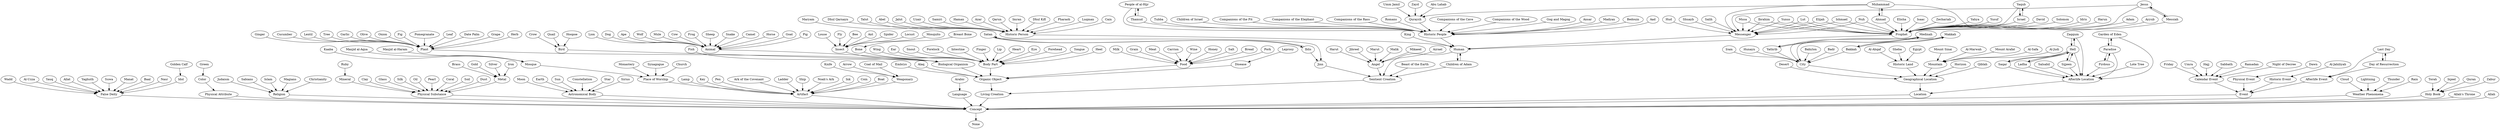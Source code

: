 digraph G {
	node0 -> node1;
	node1 -> node285;
	node2 -> node61;
	node3 -> node10;
	node4 -> node1;
	node5 -> node6;
	node6 -> node1;
	node7 -> node1;
	node8 -> node50;
	node9 -> node64;
	node10 -> node1;
	node11 -> node6;
	node12 -> node1;
	node13 -> node61;
	node14 -> node30;
	node15 -> node50;
	node16 -> node1;
	node17 -> node1;
	node18 -> node30;
	node19 -> node42;
	node20 -> node35;
	node21 -> node17;
	node22 -> node61;
	node23 -> node61;
	node24 -> node52;
	node25 -> node30;
	node26 -> node61;
	node27 -> node35;
	node28 -> node52;
	node29 -> node61;
	node30 -> node42;
	node31 -> node30;
	node32 -> node36;
	node33 -> node61;
	node34 -> node36;
	node35 -> node1;
	node36 -> node16;
	node37 -> node0;
	node38 -> node50;
	node39 -> node1;
	node40 -> node64;
	node41 -> node61;
	node42 -> node16;
	node43 -> node61;
	node44 -> node35;
	node45 -> node61;
	node46 -> node40;
	node47 -> node52;
	node48 -> node61;
	node49 -> node50;
	node50 -> node36;
	node51 -> node36;
	node52 -> node17;
	node53 -> node42;
	node54 -> node32;
	node55 -> node61;
	node56 -> node42;
	node57 -> node35;
	node58 -> node61;
	node59 -> node61;
	node60 -> node61;
	node61 -> node30;
	node62 -> node1;
	node63 -> node61;
	node64 -> node1;
	node65 -> node12;
	node66 -> node21;
	node67 -> node21;
	node68 -> node14;
	node69 -> node14;
	node69 -> node31;
	node70 -> node38;
	node71 -> node14;
	node71 -> node31;
	node72 -> node38;
	node73 -> node0;
	node74 -> node8;
	node75 -> node18;
	node76 -> node5;
	node77 -> node18;
	node78 -> node24;
	node79 -> node40;
	node80 -> node34;
	node81 -> node52;
	node82 -> node39;
	node83 -> node56;
	node84 -> node8;
	node85 -> node18;
	node86 -> node27;
	node87 -> node46;
	node88 -> node14;
	node89 -> node21;
	node90 -> node18;
	node91 -> node4;
	node92 -> node18;
	node93 -> node14;
	node94 -> node64;
	node95 -> node44;
	node96 -> node38;
	node97 -> node14;
	node98 -> node18;
	node99 -> node49;
	node100 -> node8;
	node101 -> node28;
	node102 -> node53;
	node103 -> node47;
	node104 -> node49;
	node105 -> node36;
	node106 -> node15;
	node107 -> node5;
	node108 -> node64;
	node109 -> node27;
	node110 -> node8;
	node111 -> node9;
	node112 -> node38;
	node113 -> node8;
	node114 -> node7;
	node115 -> node4;
	node116 -> node8;
	node117 -> node18;
	node118 -> node34;
	node119 -> node6;
	node120 -> node38;
	node121 -> node7;
	node122 -> node32;
	node123 -> node14;
	node123 -> node31;
	node124 -> node8;
	node125 -> node21;
	node126 -> node50;
	node127 -> node32;
	node128 -> node46;
	node129 -> node11;
	node130 -> node21;
	node131 -> node18;
	node132 -> node0;
	node133 -> node8;
	node134 -> node7;
	node135 -> node14;
	node135 -> node31;
	node136 -> node39;
	node137 -> node0;
	node138 -> node64;
	node139 -> node21;
	node140 -> node0;
	node141 -> node47;
	node142 -> node6;
	node143 -> node18;
	node144 -> node24;
	node145 -> node21;
	node146 -> node21;
	node147 -> node24;
	node148 -> node14;
	node149 -> node40;
	node150 -> node27;
	node151 -> node28;
	node152 -> node32;
	node153 -> node3;
	node154 -> node14;
	node154 -> node31;
	node155 -> node47;
	node156 -> node9;
	node157 -> node47;
	node158 -> node18;
	node159 -> node18;
	node160 -> node15;
	node161 -> node5;
	node162 -> node57;
	node163 -> node4;
	node164 -> node7;
	node165 -> node24;
	node166 -> node56;
	node167 -> node0;
	node168 -> node14;
	node168 -> node31;
	node168 -> node29;
	node169 -> node27;
	node170 -> node8;
	node171 -> node14;
	node172 -> node14;
	node173 -> node6;
	node174 -> node34;
	node175 -> node24;
	node176 -> node64;
	node177 -> node27;
	node178 -> node8;
	node179 -> node32;
	node180 -> node34;
	node181 -> node21;
	node182 -> node64;
	node183 -> node49;
	node184 -> node40;
	node185 -> node24;
	node186 -> node32;
	node187 -> node47;
	node188 -> node31;
	node189 -> node39;
	node190 -> node38;
	node191 -> node14;
	node192 -> node14;
	node192 -> node31;
	node193 -> node38;
	node194 -> node18;
	node195 -> node18;
	node196 -> node24;
	node197 -> node8;
	node198 -> node4;
	node199 -> node14;
	node200 -> node0;
	node201 -> node31;
	node202 -> node6;
	node203 -> node64;
	node204 -> node42;
	node205 -> node4;
	node206 -> node34;
	node207 -> node32;
	node208 -> node9;
	node209 -> node36;
	node210 -> node56;
	node211 -> node1;
	node212 -> node8;
	node213 -> node32;
	node214 -> node31;
	node215 -> node29;
	node216 -> node28;
	node217 -> node32;
	node218 -> node64;
	node219 -> node62;
	node220 -> node56;
	node221 -> node0;
	node222 -> node34;
	node223 -> node46;
	node224 -> node56;
	node225 -> node15;
	node226 -> node15;
	node227 -> node32;
	node228 -> node15;
	node229 -> node7;
	node230 -> node7;
	node231 -> node18;
	node232 -> node6;
	node233 -> node62;
	node234 -> node6;
	node235 -> node62;
	node236 -> node14;
	node236 -> node31;
	node237 -> node37;
	node238 -> node38;
	node239 -> node6;
	node240 -> node14;
	node241 -> node52;
	node242 -> node20;
	node243 -> node54;
	node244 -> node53;
	node245 -> node18;
	node246 -> node56;
	node247 -> node1;
	node248 -> node64;
	node249 -> node52;
	node250 -> node0;
	node251 -> node15;
	node252 -> node14;
	node253 -> node38;
	node254 -> node34;
	node255 -> node38;
	node256 -> node32;
	node257 -> node51;
	node258 -> node14;
	node259 -> node38;
	node260 -> node15;
	node261 -> node64;
	node262 -> node0;
	node263 -> node31;
	node263 -> node14;
	node264 -> node14;
	node265 -> node32;
	node266 -> node14;
	node267 -> node39;
	node268 -> node20;
	node269 -> node38;
	node270 -> node29;
	node271 -> node64;
	node272 -> node62;
	node273 -> node6;
	node274 -> node14;
	node275 -> node32;
	node276 -> node34;
	node277 -> node5;
	node278 -> node21;
	node279 -> node8;
	node280 -> node34;
	node281 -> node29;
	node282 -> node38;
	node283 -> node27;
	node284 -> node24;
	node66 -> node145;
	node67 -> node145;
	node78 -> node175;
	node89 -> node145;
	node102 -> node244;
	node123 -> node191;
	node19 -> node30;
	node130 -> node181;
	node22 -> node26;
	node26 -> node22;
	node139 -> node181;
	node145 -> node67;
	node145 -> node146;
	node145 -> node89;
	node145 -> node66;
	node146 -> node145;
	node30 -> node19;
	node148 -> node264;
	node165 -> node185;
	node168 -> node199;
	node175 -> node78;
	node181 -> node139;
	node181 -> node130;
	node185 -> node165;
	node191 -> node123;
	node199 -> node168;
	node242 -> node268;
	node244 -> node102;
	node264 -> node148;
	node268 -> node242;
	node0 [ label = "False Deity" ] ;
	node1 [ label = "Concept" ] ;
	node2 [ label = "Companions of the Rass" ] ;
	node3 [ label = "Color" ] ;
	node4 [ label = "Religion" ] ;
	node5 [ label = "Metal" ] ;
	node6 [ label = "Physical Substance" ] ;
	node7 [ label = "Astronomical Body" ] ;
	node8 [ label = "Animal" ] ;
	node9 [ label = "Weaponary" ] ;
	node10 [ label = "Physical Attribute" ] ;
	node11 [ label = "Mineral" ] ;
	node12 [ label = "Language" ] ;
	node13 [ label = "Romans" ] ;
	node14 [ label = "Prophet" ] ;
	node15 [ label = "Insect" ] ;
	node16 [ label = "Living Creation" ] ;
	node17 [ label = "Location" ] ;
	node18 [ label = "Historic Person" ] ;
	node19 [ label = "Children of Adam" ] ;
	node20 [ label = "Afterlife Event" ] ;
	node21 [ label = "Afterlife Location" ] ;
	node22 [ label = "People of al-Hijr" ] ;
	node23 [ label = "Companions of the Cave" ] ;
	node24 [ label = "City" ] ;
	node25 [ label = "King" ] ;
	node26 [ label = "Thamud" ] ;
	node27 [ label = "Calendar Event" ] ;
	node28 [ label = "Historic Land" ] ;
	node29 [ label = "Quraysh" ] ;
	node30 [ label = "Human" ] ;
	node31 [ label = "Messenger" ] ;
	node32 [ label = "Body Part" ] ;
	node33 [ label = "Companions of the Wood" ] ;
	node34 [ label = "Food" ] ;
	node35 [ label = "Event" ] ;
	node36 [ label = "Organic Object" ] ;
	node37 [ label = "Idol" ] ;
	node38 [ label = "Plant" ] ;
	node39 [ label = "Weather Phenomena" ] ;
	node40 [ label = "Place of Worship" ] ;
	node41 [ label = "Gog and Magog" ] ;
	node42 [ label = "Sentient Creation" ] ;
	node43 [ label = "Ansar" ] ;
	node44 [ label = "Physical Event" ] ;
	node45 [ label = "Madyan" ] ;
	node46 [ label = "Mosque" ] ;
	node47 [ label = "Mountain" ] ;
	node48 [ label = "Bedouin" ] ;
	node49 [ label = "Bird" ] ;
	node50 [ label = "Biological Organism" ] ;
	node51 [ label = "Disease" ] ;
	node52 [ label = "Geographical Location" ] ;
	node53 [ label = "Jinn" ] ;
	node54 [ label = "Bone" ] ;
	node55 [ label = "Aad" ] ;
	node56 [ label = "Angel" ] ;
	node57 [ label = "Historic Event" ] ;
	node58 [ label = "Tubba" ] ;
	node59 [ label = "Children of Israel" ] ;
	node60 [ label = "Companions of the Pit" ] ;
	node61 [ label = "Historic People" ] ;
	node62 [ label = "Holy Book" ] ;
	node63 [ label = "Companions of the Elephant" ] ;
	node64 [ label = "Artifact" ] ;
	node65 [ label = "Arabic" ] ;
	node66 [ label = "Zaqqum" ] ;
	node67 [ label = "Ladha" ] ;
	node68 [ label = "David" ] ;
	node69 [ label = "Ibrahim" ] ;
	node70 [ label = "Olive" ] ;
	node71 [ label = "Yunus" ] ;
	node72 [ label = "Onion" ] ;
	node73 [ label = "Wadd" ] ;
	node74 [ label = "Goat" ] ;
	node75 [ label = "Maryam" ] ;
	node76 [ label = "Gold" ] ;
	node77 [ label = "Dhul Qarnayn" ] ;
	node78 [ label = "Makkah" ] ;
	node79 [ label = "Monastery" ] ;
	node80 [ label = "Meat" ] ;
	node81 [ label = "Horizon" ] ;
	node82 [ label = "Rain" ] ;
	node83 [ label = "Marut" ] ;
	node84 [ label = "Pig" ] ;
	node85 [ label = "Talut" ] ;
	node86 [ label = "Night of Decree" ] ;
	node87 [ label = "Masjid al-Haram" ] ;
	node88 [ label = "Solomon" ] ;
	node89 [ label = "Sijjeen" ] ;
	node90 [ label = "Abel" ] ;
	node91 [ label = "Christianity" ] ;
	node92 [ label = "Jalut" ] ;
	node93 [ label = "Idris" ] ;
	node94 [ label = "Lamp" ] ;
	node95 [ label = "Dawn" ] ;
	node96 [ label = "Fig" ] ;
	node97 [ label = "Harun" ] ;
	node98 [ label = "Uzair" ] ;
	node99 [ label = "Crow" ] ;
	node100 [ label = "Lion" ] ;
	node101 [ label = "Al-Ahqaf" ] ;
	node102 [ label = "Satan" ] ;
	node103 [ label = "Al-Safa" ] ;
	node104 [ label = "Quail" ] ;
	node105 [ label = "Embryo" ] ;
	node106 [ label = "Fly" ] ;
	node107 [ label = "Silver" ] ;
	node108 [ label = "Key" ] ;
	node109 [ label = "Friday" ] ;
	node110 [ label = "Dog" ] ;
	node111 [ label = "Knife" ] ;
	node112 [ label = "Pomegranate" ] ;
	node113 [ label = "Ape" ] ;
	node114 [ label = "Sirius" ] ;
	node115 [ label = "Judaism" ] ;
	node116 [ label = "Wolf" ] ;
	node117 [ label = "Samiri" ] ;
	node118 [ label = "Carrion" ] ;
	node119 [ label = "Clay" ] ;
	node120 [ label = "Leaf" ] ;
	node121 [ label = "Moon" ] ;
	node122 [ label = "Wing" ] ;
	node123 [ label = "Jesus" ] ;
	node124 [ label = "Mule" ] ;
	node125 [ label = "Salsabil" ] ;
	node126 [ label = "Fish" ] ;
	node127 [ label = "Ear" ] ;
	node128 [ label = "Kaaba" ] ;
	node129 [ label = "Ruby" ] ;
	node130 [ label = "Garden of Eden" ] ;
	node131 [ label = "Haman" ] ;
	node132 [ label = "Al-Uzza" ] ;
	node133 [ label = "Cow" ] ;
	node134 [ label = "Earth" ] ;
	node135 [ label = "Lut" ] ;
	node136 [ label = "Cloud" ] ;
	node137 [ label = "Yauq" ] ;
	node138 [ label = "Pen" ] ;
	node139 [ label = "Firdous" ] ;
	node140 [ label = "Allat" ] ;
	node141 [ label = "Al-Judi" ] ;
	node142 [ label = "Glass" ] ;
	node143 [ label = "Azar" ] ;
	node144 [ label = "Iram" ] ;
	node145 [ label = "Hell" ] ;
	node146 [ label = "Saqar" ] ;
	node147 [ label = "Hunayn" ] ;
	node148 [ label = "Yaqub" ] ;
	node149 [ label = "Synagogue" ] ;
	node150 [ label = "Umra" ] ;
	node151 [ label = "Sheba" ] ;
	node152 [ label = "Snout" ] ;
	node153 [ label = "Green" ] ;
	node154 [ label = "Elijah" ] ;
	node155 [ label = "Mount Sinai" ] ;
	node156 [ label = "Arrow" ] ;
	node157 [ label = "Al-Marwah" ] ;
	node158 [ label = "Qarun" ] ;
	node159 [ label = "Imran" ] ;
	node160 [ label = "Bee" ] ;
	node161 [ label = "Iron" ] ;
	node162 [ label = "Al-Jahiliyah" ] ;
	node163 [ label = "Sabians" ] ;
	node164 [ label = "Sun" ] ;
	node165 [ label = "Medinah" ] ;
	node166 [ label = "Malik" ] ;
	node167 [ label = "Yaghuth" ] ;
	node168 [ label = "Muhammad" ] ;
	node169 [ label = "Hajj" ] ;
	node170 [ label = "Frog" ] ;
	node171 [ label = "Adam" ] ;
	node172 [ label = "Ayyub" ] ;
	node173 [ label = "Silk" ] ;
	node174 [ label = "Wine" ] ;
	node175 [ label = "Bakkah" ] ;
	node176 [ label = "Ark of the Covenant" ] ;
	node177 [ label = "Sabbath" ] ;
	node178 [ label = "Sheep" ] ;
	node179 [ label = "Forelock" ] ;
	node180 [ label = "Honey" ] ;
	node181 [ label = "Paradise" ] ;
	node182 [ label = "Ladder" ] ;
	node183 [ label = "Hoopoe" ] ;
	node184 [ label = "Church" ] ;
	node185 [ label = "Yathrib" ] ;
	node186 [ label = "Intestine" ] ;
	node187 [ label = "Mount Arafat" ] ;
	node188 [ label = "Hud" ] ;
	node189 [ label = "Lightning" ] ;
	node190 [ label = "Date Palm" ] ;
	node191 [ label = "Messiah" ] ;
	node192 [ label = "Ishmael" ] ;
	node193 [ label = "Grape" ] ;
	node194 [ label = "Dhul Kifl" ] ;
	node195 [ label = "Pharaoh" ] ;
	node196 [ label = "Babylon" ] ;
	node197 [ label = "Snake" ] ;
	node198 [ label = "Islam" ] ;
	node199 [ label = "Ahmad" ] ;
	node200 [ label = "Suwa" ] ;
	node201 [ label = "Shuayb" ] ;
	node202 [ label = "Oil" ] ;
	node203 [ label = "Ship" ] ;
	node204 [ label = "Beast of the Earth" ] ;
	node205 [ label = "Magians" ] ;
	node206 [ label = "Salt" ] ;
	node207 [ label = "Finger" ] ;
	node208 [ label = "Coat of Mail" ] ;
	node209 [ label = "Alaq" ] ;
	node210 [ label = "Mikaeel" ] ;
	node211 [ label = "Allah's Throne" ] ;
	node212 [ label = "Camel" ] ;
	node213 [ label = "Lip" ] ;
	node214 [ label = "Salih" ] ;
	node215 [ label = "Abu Lahab" ] ;
	node216 [ label = "Egypt" ] ;
	node217 [ label = "Heart" ] ;
	node218 [ label = "Noah's Ark" ] ;
	node219 [ label = "Zabur" ] ;
	node220 [ label = "Azrael" ] ;
	node221 [ label = "Manat" ] ;
	node222 [ label = "Bread" ] ;
	node223 [ label = "Masjid al-Aqsa" ] ;
	node224 [ label = "Harut" ] ;
	node225 [ label = "Ant" ] ;
	node226 [ label = "Spider" ] ;
	node227 [ label = "Eye" ] ;
	node228 [ label = "Locust" ] ;
	node229 [ label = "Constellation" ] ;
	node230 [ label = "Star" ] ;
	node231 [ label = "Luqman" ] ;
	node232 [ label = "Pearl" ] ;
	node233 [ label = "Torah" ] ;
	node234 [ label = "Coral" ] ;
	node235 [ label = "Injeel" ] ;
	node236 [ label = "Nuh" ] ;
	node237 [ label = "Golden Calf" ] ;
	node238 [ label = "Herb" ] ;
	node239 [ label = "Soil" ] ;
	node240 [ label = "Elisha" ] ;
	node241 [ label = "Qiblah" ] ;
	node242 [ label = "Last Day" ] ;
	node243 [ label = "Breast Bone" ] ;
	node244 [ label = "Iblis" ] ;
	node245 [ label = "Cain" ] ;
	node246 [ label = "Jibreel" ] ;
	node247 [ label = "Allah" ] ;
	node248 [ label = "Ink" ] ;
	node249 [ label = "Desert" ] ;
	node250 [ label = "Baal" ] ;
	node251 [ label = "Mosquito" ] ;
	node252 [ label = "Isaac" ] ;
	node253 [ label = "Ginger" ] ;
	node254 [ label = "Pork" ] ;
	node255 [ label = "Cucumber" ] ;
	node256 [ label = "Forehead" ] ;
	node257 [ label = "Leprosy" ] ;
	node258 [ label = "Zechariah" ] ;
	node259 [ label = "Lentil" ] ;
	node260 [ label = "Louse" ] ;
	node261 [ label = "Coin" ] ;
	node262 [ label = "Nasr" ] ;
	node263 [ label = "Musa" ] ;
	node264 [ label = "Israel" ] ;
	node265 [ label = "Tongue" ] ;
	node266 [ label = "Yahya" ] ;
	node267 [ label = "Thunder" ] ;
	node268 [ label = "Day of Resurrection" ] ;
	node269 [ label = "Tree" ] ;
	node270 [ label = "Umm Jamil" ] ;
	node271 [ label = "Boat" ] ;
	node272 [ label = "Quran" ] ;
	node273 [ label = "Dust" ] ;
	node274 [ label = "Yusuf" ] ;
	node275 [ label = "Heel" ] ;
	node276 [ label = "Milk" ] ;
	node277 [ label = "Brass" ] ;
	node278 [ label = "Lote Tree" ] ;
	node279 [ label = "Horse" ] ;
	node280 [ label = "Grain" ] ;
	node281 [ label = "Zayd" ] ;
	node282 [ label = "Garlic" ] ;
	node283 [ label = "Ramadan" ] ;
	node284 [ label = "Badr" ] ;
	node285 [ label = "None" ] ;
}
